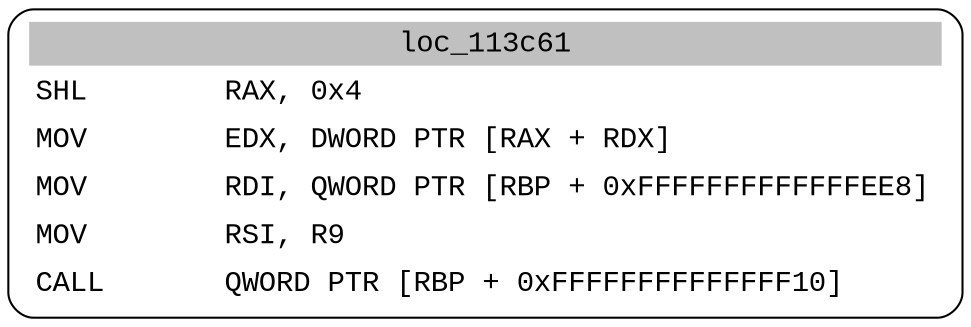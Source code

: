 digraph asm_graph {
1941 [
shape="Mrecord" fontname="Courier New"label =<<table border="0" cellborder="0" cellpadding="3"><tr><td align="center" colspan="2" bgcolor="grey">loc_113c61</td></tr><tr><td align="left">SHL        RAX, 0x4</td></tr><tr><td align="left">MOV        EDX, DWORD PTR [RAX + RDX]</td></tr><tr><td align="left">MOV        RDI, QWORD PTR [RBP + 0xFFFFFFFFFFFFFEE8]</td></tr><tr><td align="left">MOV        RSI, R9</td></tr><tr><td align="left">CALL       QWORD PTR [RBP + 0xFFFFFFFFFFFFFF10]</td></tr></table>> ];
}